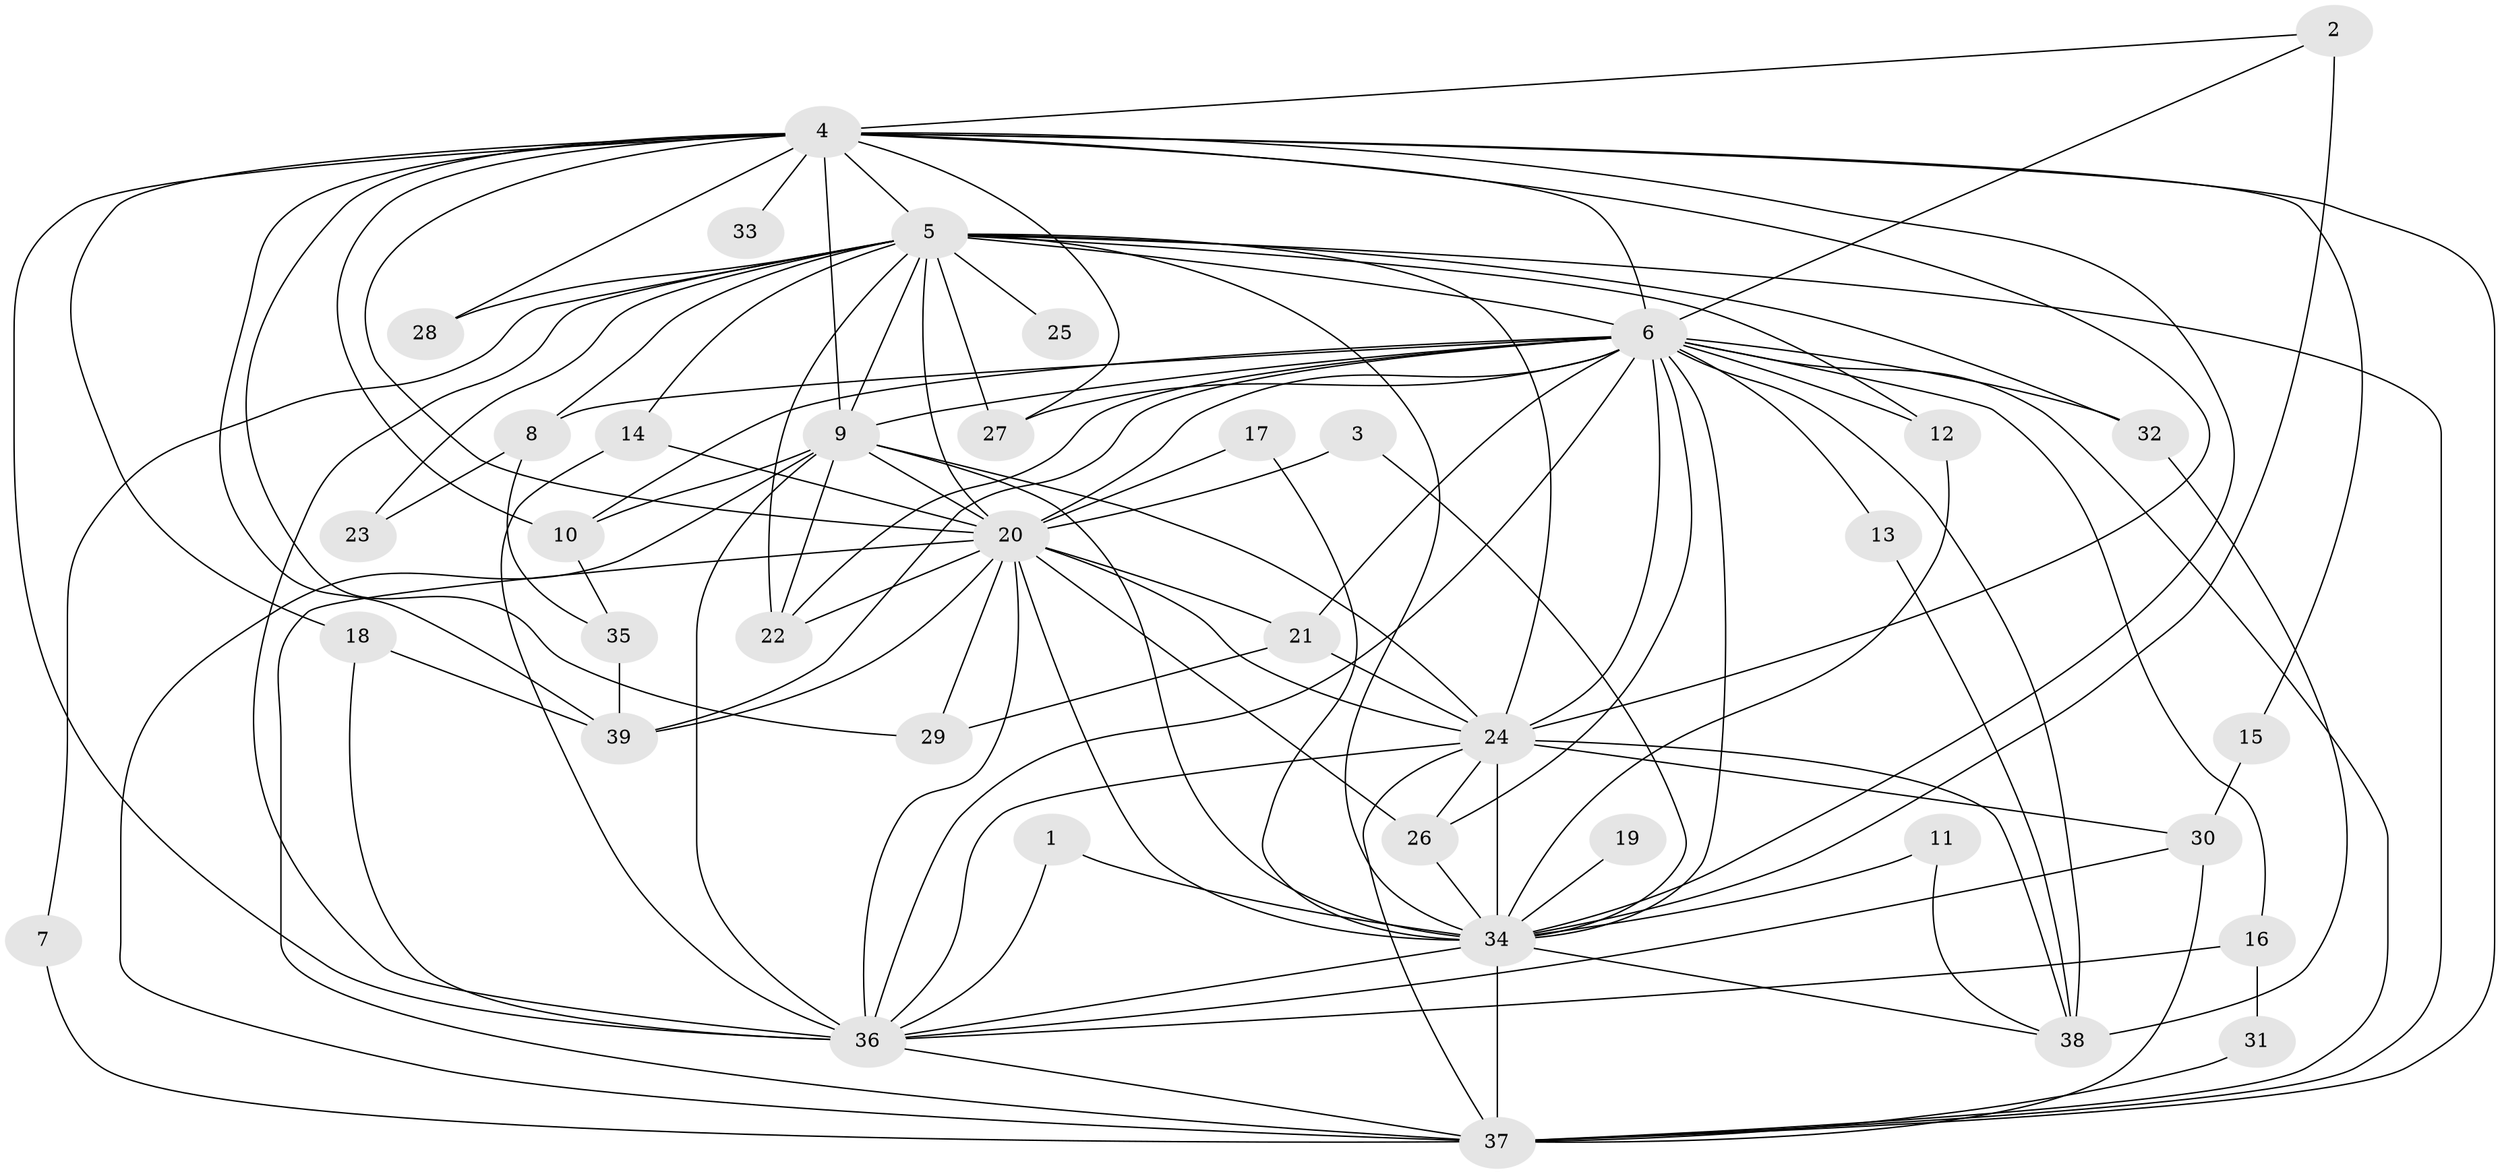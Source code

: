 // original degree distribution, {15: 0.025974025974025976, 28: 0.012987012987012988, 12: 0.012987012987012988, 16: 0.012987012987012988, 21: 0.025974025974025976, 20: 0.012987012987012988, 14: 0.012987012987012988, 23: 0.012987012987012988, 2: 0.5454545454545454, 3: 0.2077922077922078, 4: 0.07792207792207792, 6: 0.025974025974025976, 5: 0.012987012987012988}
// Generated by graph-tools (version 1.1) at 2025/01/03/09/25 03:01:35]
// undirected, 39 vertices, 110 edges
graph export_dot {
graph [start="1"]
  node [color=gray90,style=filled];
  1;
  2;
  3;
  4;
  5;
  6;
  7;
  8;
  9;
  10;
  11;
  12;
  13;
  14;
  15;
  16;
  17;
  18;
  19;
  20;
  21;
  22;
  23;
  24;
  25;
  26;
  27;
  28;
  29;
  30;
  31;
  32;
  33;
  34;
  35;
  36;
  37;
  38;
  39;
  1 -- 34 [weight=1.0];
  1 -- 36 [weight=1.0];
  2 -- 4 [weight=1.0];
  2 -- 6 [weight=1.0];
  2 -- 34 [weight=1.0];
  3 -- 20 [weight=1.0];
  3 -- 34 [weight=1.0];
  4 -- 5 [weight=1.0];
  4 -- 6 [weight=1.0];
  4 -- 9 [weight=2.0];
  4 -- 10 [weight=1.0];
  4 -- 15 [weight=1.0];
  4 -- 18 [weight=1.0];
  4 -- 20 [weight=2.0];
  4 -- 24 [weight=1.0];
  4 -- 27 [weight=1.0];
  4 -- 28 [weight=1.0];
  4 -- 29 [weight=1.0];
  4 -- 33 [weight=1.0];
  4 -- 34 [weight=1.0];
  4 -- 36 [weight=1.0];
  4 -- 37 [weight=2.0];
  4 -- 39 [weight=1.0];
  5 -- 6 [weight=2.0];
  5 -- 7 [weight=1.0];
  5 -- 8 [weight=1.0];
  5 -- 9 [weight=2.0];
  5 -- 12 [weight=1.0];
  5 -- 14 [weight=1.0];
  5 -- 20 [weight=2.0];
  5 -- 22 [weight=1.0];
  5 -- 23 [weight=1.0];
  5 -- 24 [weight=1.0];
  5 -- 25 [weight=1.0];
  5 -- 27 [weight=1.0];
  5 -- 28 [weight=1.0];
  5 -- 32 [weight=1.0];
  5 -- 34 [weight=1.0];
  5 -- 36 [weight=1.0];
  5 -- 37 [weight=1.0];
  6 -- 8 [weight=2.0];
  6 -- 9 [weight=2.0];
  6 -- 10 [weight=1.0];
  6 -- 12 [weight=1.0];
  6 -- 13 [weight=1.0];
  6 -- 16 [weight=1.0];
  6 -- 20 [weight=2.0];
  6 -- 21 [weight=1.0];
  6 -- 22 [weight=1.0];
  6 -- 24 [weight=1.0];
  6 -- 26 [weight=1.0];
  6 -- 27 [weight=1.0];
  6 -- 32 [weight=1.0];
  6 -- 34 [weight=2.0];
  6 -- 36 [weight=1.0];
  6 -- 37 [weight=1.0];
  6 -- 38 [weight=2.0];
  6 -- 39 [weight=1.0];
  7 -- 37 [weight=1.0];
  8 -- 23 [weight=1.0];
  8 -- 35 [weight=1.0];
  9 -- 10 [weight=1.0];
  9 -- 20 [weight=3.0];
  9 -- 22 [weight=1.0];
  9 -- 24 [weight=1.0];
  9 -- 34 [weight=1.0];
  9 -- 36 [weight=1.0];
  9 -- 37 [weight=1.0];
  10 -- 35 [weight=1.0];
  11 -- 34 [weight=1.0];
  11 -- 38 [weight=1.0];
  12 -- 34 [weight=1.0];
  13 -- 38 [weight=1.0];
  14 -- 20 [weight=1.0];
  14 -- 36 [weight=2.0];
  15 -- 30 [weight=2.0];
  16 -- 31 [weight=1.0];
  16 -- 36 [weight=1.0];
  17 -- 20 [weight=1.0];
  17 -- 34 [weight=1.0];
  18 -- 36 [weight=1.0];
  18 -- 39 [weight=1.0];
  19 -- 34 [weight=1.0];
  20 -- 21 [weight=1.0];
  20 -- 22 [weight=1.0];
  20 -- 24 [weight=3.0];
  20 -- 26 [weight=2.0];
  20 -- 29 [weight=1.0];
  20 -- 34 [weight=2.0];
  20 -- 36 [weight=3.0];
  20 -- 37 [weight=2.0];
  20 -- 39 [weight=1.0];
  21 -- 24 [weight=1.0];
  21 -- 29 [weight=1.0];
  24 -- 26 [weight=1.0];
  24 -- 30 [weight=1.0];
  24 -- 34 [weight=2.0];
  24 -- 36 [weight=1.0];
  24 -- 37 [weight=1.0];
  24 -- 38 [weight=1.0];
  26 -- 34 [weight=1.0];
  30 -- 36 [weight=1.0];
  30 -- 37 [weight=1.0];
  31 -- 37 [weight=1.0];
  32 -- 38 [weight=1.0];
  34 -- 36 [weight=1.0];
  34 -- 37 [weight=1.0];
  34 -- 38 [weight=1.0];
  35 -- 39 [weight=1.0];
  36 -- 37 [weight=1.0];
}
